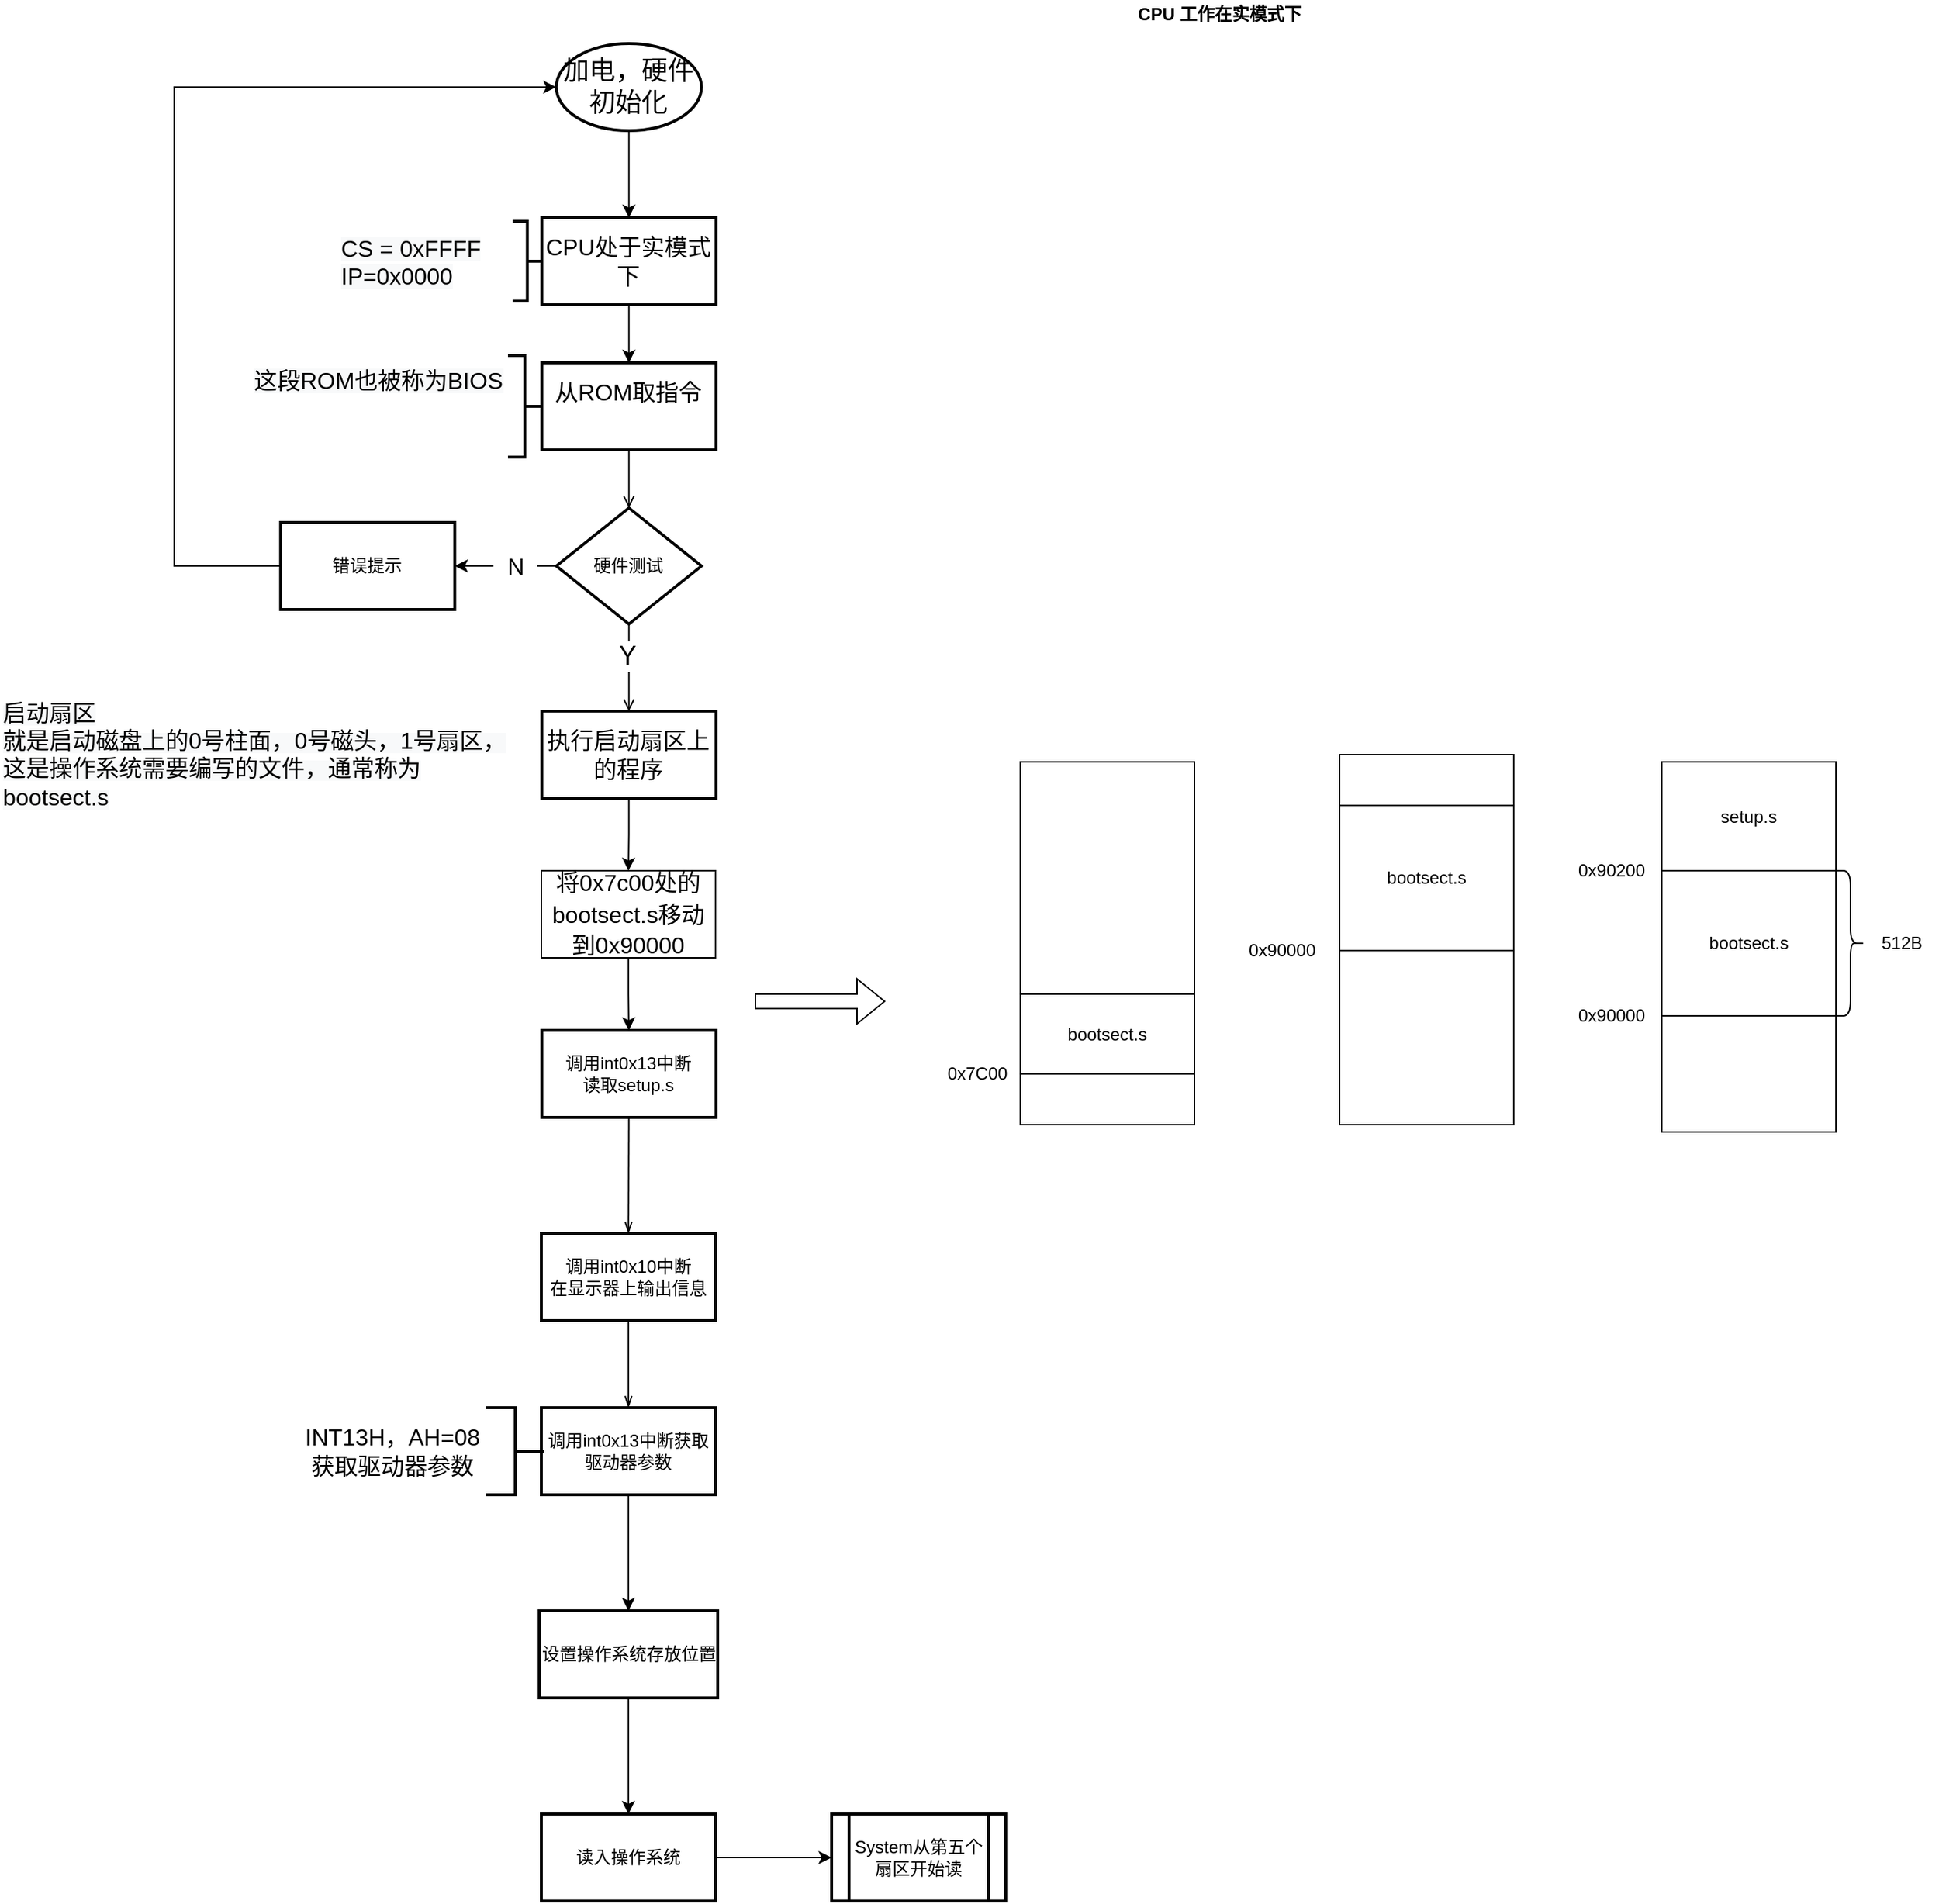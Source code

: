 <mxfile version="16.4.7" type="github" pages="4"><diagram id="Nae1LSHUr1FJfrlPK0ec" name="第一阶段（bootsect）"><mxGraphModel dx="1865" dy="587" grid="1" gridSize="10" guides="1" tooltips="1" connect="1" arrows="0" fold="1" page="1" pageScale="1" pageWidth="827" pageHeight="1169" math="0" shadow="0"><root><mxCell id="LBs2e3SctoEIM3UC_WwZ-0"/><mxCell id="LBs2e3SctoEIM3UC_WwZ-1" parent="LBs2e3SctoEIM3UC_WwZ-0"/><mxCell id="zngIqW9wnQxfL4DinrS--1" value="" style="edgeStyle=orthogonalEdgeStyle;rounded=0;orthogonalLoop=1;jettySize=auto;html=1;" parent="LBs2e3SctoEIM3UC_WwZ-1" source="zngIqW9wnQxfL4DinrS--2" target="zngIqW9wnQxfL4DinrS--4" edge="1"><mxGeometry relative="1" as="geometry"/></mxCell><mxCell id="zngIqW9wnQxfL4DinrS--2" value="&lt;font style=&quot;font-size: 16px&quot;&gt;CPU处于实模式下&lt;/font&gt;" style="whiteSpace=wrap;html=1;strokeWidth=2;" parent="LBs2e3SctoEIM3UC_WwZ-1" vertex="1"><mxGeometry x="143.33" y="200" width="120" height="60" as="geometry"/></mxCell><mxCell id="zngIqW9wnQxfL4DinrS--3" value="" style="edgeStyle=none;rounded=1;orthogonalLoop=1;jettySize=auto;html=1;fontSize=18;endArrow=open;endFill=0;" parent="LBs2e3SctoEIM3UC_WwZ-1" source="zngIqW9wnQxfL4DinrS--4" target="zngIqW9wnQxfL4DinrS--14" edge="1"><mxGeometry relative="1" as="geometry"/></mxCell><mxCell id="zngIqW9wnQxfL4DinrS--4" value="&lt;font style=&quot;font-size: 16px&quot;&gt;从ROM取指令&lt;br&gt;&lt;br&gt;&lt;/font&gt;" style="whiteSpace=wrap;html=1;strokeWidth=2;" parent="LBs2e3SctoEIM3UC_WwZ-1" vertex="1"><mxGeometry x="143.33" y="300" width="120" height="60" as="geometry"/></mxCell><mxCell id="zngIqW9wnQxfL4DinrS--31" value="" style="edgeStyle=orthogonalEdgeStyle;rounded=0;orthogonalLoop=1;jettySize=auto;html=1;fontSize=16;" parent="LBs2e3SctoEIM3UC_WwZ-1" source="zngIqW9wnQxfL4DinrS--6" target="zngIqW9wnQxfL4DinrS--30" edge="1"><mxGeometry relative="1" as="geometry"/></mxCell><mxCell id="zngIqW9wnQxfL4DinrS--6" value="&lt;font style=&quot;font-size: 16px&quot;&gt;执行启动扇区上的程序&lt;/font&gt;" style="whiteSpace=wrap;html=1;strokeWidth=2;" parent="LBs2e3SctoEIM3UC_WwZ-1" vertex="1"><mxGeometry x="143.33" y="540" width="120" height="60" as="geometry"/></mxCell><mxCell id="zngIqW9wnQxfL4DinrS--7" value="&lt;span style=&quot;color: rgb(0 , 0 , 0) ; font-family: &amp;#34;helvetica&amp;#34; ; font-style: normal ; font-weight: 400 ; letter-spacing: normal ; text-align: center ; text-indent: 0px ; text-transform: none ; word-spacing: 0px ; background-color: rgb(248 , 249 , 250) ; display: inline ; float: none&quot;&gt;&lt;font style=&quot;font-size: 16px&quot;&gt;启动扇区&lt;br&gt;就是启动磁盘上的0号柱面，0号磁头，1号扇区，这是操作系统需要编写的文件，通常称为bootsect.s&lt;/font&gt;&lt;/span&gt;" style="text;whiteSpace=wrap;html=1;" parent="LBs2e3SctoEIM3UC_WwZ-1" vertex="1"><mxGeometry x="-230" y="525" width="350" height="90" as="geometry"/></mxCell><mxCell id="zngIqW9wnQxfL4DinrS--8" value="&lt;span style=&quot;color: rgb(0, 0, 0); font-family: helvetica; font-size: 16px; font-style: normal; font-weight: 400; letter-spacing: normal; text-align: center; text-indent: 0px; text-transform: none; word-spacing: 0px; background-color: rgb(248, 249, 250); display: inline; float: none;&quot;&gt;CS = 0xFFFF&lt;/span&gt;&lt;br style=&quot;color: rgb(0, 0, 0); font-family: helvetica; font-size: 16px; font-style: normal; font-weight: 400; letter-spacing: normal; text-align: center; text-indent: 0px; text-transform: none; word-spacing: 0px; background-color: rgb(248, 249, 250);&quot;&gt;&lt;span style=&quot;color: rgb(0, 0, 0); font-family: helvetica; font-size: 16px; font-style: normal; font-weight: 400; letter-spacing: normal; text-align: center; text-indent: 0px; text-transform: none; word-spacing: 0px; background-color: rgb(248, 249, 250); display: inline; float: none;&quot;&gt;IP=0x0000&lt;/span&gt;" style="text;whiteSpace=wrap;html=1;fontSize=16;" parent="LBs2e3SctoEIM3UC_WwZ-1" vertex="1"><mxGeometry x="3.33" y="205" width="120" height="50" as="geometry"/></mxCell><mxCell id="zngIqW9wnQxfL4DinrS--9" value="&lt;span style=&quot;color: rgb(0, 0, 0); font-family: helvetica; font-size: 16px; font-style: normal; font-weight: 400; letter-spacing: normal; text-align: center; text-indent: 0px; text-transform: none; word-spacing: 0px; background-color: rgb(248, 249, 250); display: inline; float: none;&quot;&gt;这段ROM也被称为BIOS&lt;/span&gt;" style="text;whiteSpace=wrap;html=1;fontSize=18;" parent="LBs2e3SctoEIM3UC_WwZ-1" vertex="1"><mxGeometry x="-56.67" y="295.01" width="200" height="40" as="geometry"/></mxCell><mxCell id="zngIqW9wnQxfL4DinrS--10" style="edgeStyle=none;rounded=1;orthogonalLoop=1;jettySize=auto;html=1;fontSize=18;endArrow=open;endFill=0;" parent="LBs2e3SctoEIM3UC_WwZ-1" source="zngIqW9wnQxfL4DinrS--14" target="zngIqW9wnQxfL4DinrS--6" edge="1"><mxGeometry relative="1" as="geometry"/></mxCell><mxCell id="zngIqW9wnQxfL4DinrS--11" value="Y" style="edgeLabel;html=1;align=center;verticalAlign=middle;resizable=0;points=[];fontSize=18;" parent="zngIqW9wnQxfL4DinrS--10" vertex="1" connectable="0"><mxGeometry x="-0.283" y="-2" relative="1" as="geometry"><mxPoint as="offset"/></mxGeometry></mxCell><mxCell id="zngIqW9wnQxfL4DinrS--36" value="" style="edgeStyle=orthogonalEdgeStyle;rounded=0;orthogonalLoop=1;jettySize=auto;html=1;fontSize=16;startArrow=none;" parent="LBs2e3SctoEIM3UC_WwZ-1" source="zngIqW9wnQxfL4DinrS--38" target="zngIqW9wnQxfL4DinrS--34" edge="1"><mxGeometry relative="1" as="geometry"><Array as="points"><mxPoint x="130" y="440"/></Array></mxGeometry></mxCell><mxCell id="zngIqW9wnQxfL4DinrS--14" value="硬件测试" style="rhombus;whiteSpace=wrap;html=1;strokeWidth=2;" parent="LBs2e3SctoEIM3UC_WwZ-1" vertex="1"><mxGeometry x="153.33" y="400" width="100" height="80" as="geometry"/></mxCell><mxCell id="zngIqW9wnQxfL4DinrS--16" value="" style="strokeWidth=2;html=1;shape=mxgraph.flowchart.annotation_2;align=left;labelPosition=right;pointerEvents=1;fontSize=18;rotation=-180;" parent="LBs2e3SctoEIM3UC_WwZ-1" vertex="1"><mxGeometry x="123.33" y="202.5" width="20" height="55" as="geometry"/></mxCell><mxCell id="zngIqW9wnQxfL4DinrS--17" value="" style="strokeWidth=2;html=1;shape=mxgraph.flowchart.annotation_2;align=left;labelPosition=right;pointerEvents=1;fontSize=18;rotation=-180;" parent="LBs2e3SctoEIM3UC_WwZ-1" vertex="1"><mxGeometry x="120" y="295.01" width="23.33" height="69.99" as="geometry"/></mxCell><mxCell id="zngIqW9wnQxfL4DinrS--19" value="" style="edgeStyle=orthogonalEdgeStyle;curved=1;rounded=1;orthogonalLoop=1;jettySize=auto;html=1;fontSize=18;endArrow=openThin;endFill=0;" parent="LBs2e3SctoEIM3UC_WwZ-1" source="zngIqW9wnQxfL4DinrS--20" target="zngIqW9wnQxfL4DinrS--27" edge="1"><mxGeometry relative="1" as="geometry"/></mxCell><mxCell id="zngIqW9wnQxfL4DinrS--20" value="调用int0x13中断&lt;br&gt;读取setup.s" style="whiteSpace=wrap;html=1;strokeWidth=2;" parent="LBs2e3SctoEIM3UC_WwZ-1" vertex="1"><mxGeometry x="143.33" y="760" width="120" height="60" as="geometry"/></mxCell><mxCell id="zngIqW9wnQxfL4DinrS--46" value="" style="edgeStyle=orthogonalEdgeStyle;rounded=0;orthogonalLoop=1;jettySize=auto;html=1;fontSize=16;" parent="LBs2e3SctoEIM3UC_WwZ-1" source="zngIqW9wnQxfL4DinrS--22" target="zngIqW9wnQxfL4DinrS--45" edge="1"><mxGeometry relative="1" as="geometry"/></mxCell><mxCell id="zngIqW9wnQxfL4DinrS--22" value="调用int0x13中断获取驱动器参数" style="whiteSpace=wrap;html=1;strokeWidth=2;" parent="LBs2e3SctoEIM3UC_WwZ-1" vertex="1"><mxGeometry x="143.0" y="1020" width="120" height="60" as="geometry"/></mxCell><mxCell id="zngIqW9wnQxfL4DinrS--26" value="" style="edgeStyle=orthogonalEdgeStyle;curved=1;rounded=1;orthogonalLoop=1;jettySize=auto;html=1;fontSize=18;endArrow=openThin;endFill=0;" parent="LBs2e3SctoEIM3UC_WwZ-1" source="zngIqW9wnQxfL4DinrS--27" target="zngIqW9wnQxfL4DinrS--22" edge="1"><mxGeometry relative="1" as="geometry"/></mxCell><mxCell id="zngIqW9wnQxfL4DinrS--27" value="调用int0x10中断&lt;br&gt;在显示器上输出信息" style="whiteSpace=wrap;html=1;strokeWidth=2;" parent="LBs2e3SctoEIM3UC_WwZ-1" vertex="1"><mxGeometry x="143.0" y="900" width="120" height="60" as="geometry"/></mxCell><mxCell id="zngIqW9wnQxfL4DinrS--29" value="" style="edgeStyle=orthogonalEdgeStyle;rounded=0;orthogonalLoop=1;jettySize=auto;html=1;fontSize=18;exitX=0.5;exitY=1;exitDx=0;exitDy=0;exitPerimeter=0;" parent="LBs2e3SctoEIM3UC_WwZ-1" source="zngIqW9wnQxfL4DinrS--33" target="zngIqW9wnQxfL4DinrS--2" edge="1"><mxGeometry relative="1" as="geometry"><mxPoint x="203" y="150" as="sourcePoint"/></mxGeometry></mxCell><mxCell id="zngIqW9wnQxfL4DinrS--32" value="" style="edgeStyle=orthogonalEdgeStyle;rounded=0;orthogonalLoop=1;jettySize=auto;html=1;fontSize=16;" parent="LBs2e3SctoEIM3UC_WwZ-1" source="zngIqW9wnQxfL4DinrS--30" target="zngIqW9wnQxfL4DinrS--20" edge="1"><mxGeometry relative="1" as="geometry"/></mxCell><mxCell id="zngIqW9wnQxfL4DinrS--30" value="&lt;font style=&quot;font-size: 16px&quot;&gt;将0x7c00处的bootsect.s移动到0x90000&lt;/font&gt;" style="rounded=0;whiteSpace=wrap;html=1;labelBackgroundColor=none;fontSize=18;fillColor=none;" parent="LBs2e3SctoEIM3UC_WwZ-1" vertex="1"><mxGeometry x="143" y="650" width="120" height="60" as="geometry"/></mxCell><mxCell id="zngIqW9wnQxfL4DinrS--33" value="&lt;span style=&quot;font-size: 18px&quot;&gt;加电，硬件初始化&lt;/span&gt;" style="strokeWidth=2;html=1;shape=mxgraph.flowchart.start_1;whiteSpace=wrap;labelBackgroundColor=none;fontSize=16;fillColor=none;" parent="LBs2e3SctoEIM3UC_WwZ-1" vertex="1"><mxGeometry x="153.33" y="80" width="100" height="60" as="geometry"/></mxCell><mxCell id="zngIqW9wnQxfL4DinrS--40" style="edgeStyle=orthogonalEdgeStyle;rounded=0;orthogonalLoop=1;jettySize=auto;html=1;entryX=0;entryY=0.5;entryDx=0;entryDy=0;entryPerimeter=0;fontSize=16;" parent="LBs2e3SctoEIM3UC_WwZ-1" source="zngIqW9wnQxfL4DinrS--34" target="zngIqW9wnQxfL4DinrS--33" edge="1"><mxGeometry relative="1" as="geometry"><Array as="points"><mxPoint x="-110" y="440"/><mxPoint x="-110" y="110"/></Array></mxGeometry></mxCell><mxCell id="zngIqW9wnQxfL4DinrS--34" value="&lt;span&gt;错误提示&lt;/span&gt;" style="whiteSpace=wrap;html=1;strokeWidth=2;" parent="LBs2e3SctoEIM3UC_WwZ-1" vertex="1"><mxGeometry x="-36.67" y="410" width="120" height="60" as="geometry"/></mxCell><mxCell id="zngIqW9wnQxfL4DinrS--38" value="N" style="text;html=1;resizable=0;autosize=1;align=center;verticalAlign=middle;points=[];fillColor=none;strokeColor=none;rounded=0;labelBackgroundColor=none;fontSize=16;" parent="LBs2e3SctoEIM3UC_WwZ-1" vertex="1"><mxGeometry x="110" y="430" width="30" height="20" as="geometry"/></mxCell><mxCell id="zngIqW9wnQxfL4DinrS--39" value="" style="edgeStyle=orthogonalEdgeStyle;rounded=0;orthogonalLoop=1;jettySize=auto;html=1;fontSize=16;endArrow=none;" parent="LBs2e3SctoEIM3UC_WwZ-1" source="zngIqW9wnQxfL4DinrS--14" target="zngIqW9wnQxfL4DinrS--38" edge="1"><mxGeometry relative="1" as="geometry"><mxPoint x="153.33" y="440" as="sourcePoint"/><mxPoint x="83.33" y="440" as="targetPoint"/><Array as="points"><mxPoint x="130" y="440"/></Array></mxGeometry></mxCell><mxCell id="zngIqW9wnQxfL4DinrS--41" value="" style="strokeWidth=2;html=1;shape=mxgraph.flowchart.annotation_2;align=left;labelPosition=right;pointerEvents=1;labelBackgroundColor=none;fontSize=16;fillColor=none;flipH=1;" parent="LBs2e3SctoEIM3UC_WwZ-1" vertex="1"><mxGeometry x="105" y="1020" width="40" height="60" as="geometry"/></mxCell><mxCell id="zngIqW9wnQxfL4DinrS--42" value="INT13H，AH=08&lt;br&gt;获取驱动器参数" style="text;html=1;align=center;verticalAlign=middle;resizable=0;points=[];autosize=1;strokeColor=none;fillColor=none;fontSize=16;" parent="LBs2e3SctoEIM3UC_WwZ-1" vertex="1"><mxGeometry x="-30" y="1030" width="140" height="40" as="geometry"/></mxCell><mxCell id="zngIqW9wnQxfL4DinrS--48" value="" style="edgeStyle=orthogonalEdgeStyle;rounded=0;orthogonalLoop=1;jettySize=auto;html=1;fontSize=16;" parent="LBs2e3SctoEIM3UC_WwZ-1" source="zngIqW9wnQxfL4DinrS--45" target="zngIqW9wnQxfL4DinrS--47" edge="1"><mxGeometry relative="1" as="geometry"/></mxCell><mxCell id="zngIqW9wnQxfL4DinrS--45" value="设置操作系统存放位置" style="whiteSpace=wrap;html=1;strokeWidth=2;" parent="LBs2e3SctoEIM3UC_WwZ-1" vertex="1"><mxGeometry x="141.5" y="1160" width="123" height="60" as="geometry"/></mxCell><mxCell id="CoMjhx5sVCboB1GijzN--3" value="" style="edgeStyle=orthogonalEdgeStyle;rounded=0;orthogonalLoop=1;jettySize=auto;html=1;" parent="LBs2e3SctoEIM3UC_WwZ-1" source="zngIqW9wnQxfL4DinrS--47" target="CoMjhx5sVCboB1GijzN--2" edge="1"><mxGeometry relative="1" as="geometry"/></mxCell><mxCell id="zngIqW9wnQxfL4DinrS--47" value="读入操作系统" style="whiteSpace=wrap;html=1;strokeWidth=2;" parent="LBs2e3SctoEIM3UC_WwZ-1" vertex="1"><mxGeometry x="143" y="1300" width="120" height="60" as="geometry"/></mxCell><mxCell id="CoMjhx5sVCboB1GijzN--2" value="System从第五个扇区开始读" style="shape=process;whiteSpace=wrap;html=1;backgroundOutline=1;strokeWidth=2;" parent="LBs2e3SctoEIM3UC_WwZ-1" vertex="1"><mxGeometry x="343" y="1300" width="120" height="60" as="geometry"/></mxCell><mxCell id="z3LnRBw-1dap2yql83zU-0" value="&lt;b&gt;CPU 工作在实模式下&lt;/b&gt;" style="text;html=1;align=center;verticalAlign=middle;resizable=0;points=[];autosize=1;strokeColor=none;fillColor=none;" parent="LBs2e3SctoEIM3UC_WwZ-1" vertex="1"><mxGeometry x="540" y="50" width="140" height="20" as="geometry"/></mxCell><mxCell id="z3LnRBw-1dap2yql83zU-1" value="bootsect.s" style="rounded=0;whiteSpace=wrap;html=1;" parent="LBs2e3SctoEIM3UC_WwZ-1" vertex="1"><mxGeometry x="473" y="735" width="120" height="55" as="geometry"/></mxCell><mxCell id="z3LnRBw-1dap2yql83zU-2" value="" style="rounded=0;whiteSpace=wrap;html=1;" parent="LBs2e3SctoEIM3UC_WwZ-1" vertex="1"><mxGeometry x="473" y="575" width="120" height="160" as="geometry"/></mxCell><mxCell id="z3LnRBw-1dap2yql83zU-3" value="" style="rounded=0;whiteSpace=wrap;html=1;" parent="LBs2e3SctoEIM3UC_WwZ-1" vertex="1"><mxGeometry x="473" y="790" width="120" height="35" as="geometry"/></mxCell><mxCell id="z3LnRBw-1dap2yql83zU-7" value="bootsect.s" style="rounded=0;whiteSpace=wrap;html=1;" parent="LBs2e3SctoEIM3UC_WwZ-1" vertex="1"><mxGeometry x="693" y="605" width="120" height="100" as="geometry"/></mxCell><mxCell id="z3LnRBw-1dap2yql83zU-8" value="" style="rounded=0;whiteSpace=wrap;html=1;" parent="LBs2e3SctoEIM3UC_WwZ-1" vertex="1"><mxGeometry x="693" y="705" width="120" height="120" as="geometry"/></mxCell><mxCell id="z3LnRBw-1dap2yql83zU-9" value="" style="rounded=0;whiteSpace=wrap;html=1;" parent="LBs2e3SctoEIM3UC_WwZ-1" vertex="1"><mxGeometry x="693" y="570" width="120" height="35" as="geometry"/></mxCell><mxCell id="z3LnRBw-1dap2yql83zU-10" value="0x7C00" style="text;html=1;align=center;verticalAlign=middle;resizable=0;points=[];autosize=1;strokeColor=none;fillColor=none;" parent="LBs2e3SctoEIM3UC_WwZ-1" vertex="1"><mxGeometry x="413" y="780" width="60" height="20" as="geometry"/></mxCell><mxCell id="z3LnRBw-1dap2yql83zU-11" value="0x90000" style="text;html=1;align=center;verticalAlign=middle;resizable=0;points=[];autosize=1;strokeColor=none;fillColor=none;" parent="LBs2e3SctoEIM3UC_WwZ-1" vertex="1"><mxGeometry x="618" y="695" width="70" height="20" as="geometry"/></mxCell><mxCell id="z3LnRBw-1dap2yql83zU-12" value="" style="shape=flexArrow;endArrow=classic;html=1;rounded=0;" parent="LBs2e3SctoEIM3UC_WwZ-1" edge="1"><mxGeometry width="50" height="50" relative="1" as="geometry"><mxPoint x="290" y="740" as="sourcePoint"/><mxPoint x="380" y="740" as="targetPoint"/></mxGeometry></mxCell><mxCell id="z3LnRBw-1dap2yql83zU-13" value="bootsect.s" style="rounded=0;whiteSpace=wrap;html=1;" parent="LBs2e3SctoEIM3UC_WwZ-1" vertex="1"><mxGeometry x="915" y="650" width="120" height="100" as="geometry"/></mxCell><mxCell id="z3LnRBw-1dap2yql83zU-14" value="" style="rounded=0;whiteSpace=wrap;html=1;" parent="LBs2e3SctoEIM3UC_WwZ-1" vertex="1"><mxGeometry x="915" y="750" width="120" height="80" as="geometry"/></mxCell><mxCell id="z3LnRBw-1dap2yql83zU-15" value="setup.s" style="rounded=0;whiteSpace=wrap;html=1;" parent="LBs2e3SctoEIM3UC_WwZ-1" vertex="1"><mxGeometry x="915" y="575" width="120" height="75" as="geometry"/></mxCell><mxCell id="z3LnRBw-1dap2yql83zU-16" value="0x90000" style="text;html=1;align=center;verticalAlign=middle;resizable=0;points=[];autosize=1;strokeColor=none;fillColor=none;" parent="LBs2e3SctoEIM3UC_WwZ-1" vertex="1"><mxGeometry x="845" y="740" width="70" height="20" as="geometry"/></mxCell><mxCell id="z3LnRBw-1dap2yql83zU-17" value="0x90200" style="text;html=1;align=center;verticalAlign=middle;resizable=0;points=[];autosize=1;strokeColor=none;fillColor=none;" parent="LBs2e3SctoEIM3UC_WwZ-1" vertex="1"><mxGeometry x="845" y="640" width="70" height="20" as="geometry"/></mxCell><mxCell id="z3LnRBw-1dap2yql83zU-18" value="" style="shape=curlyBracket;whiteSpace=wrap;html=1;rounded=1;flipH=1;" parent="LBs2e3SctoEIM3UC_WwZ-1" vertex="1"><mxGeometry x="1035" y="650" width="20" height="100" as="geometry"/></mxCell><mxCell id="z3LnRBw-1dap2yql83zU-19" value="512B" style="text;html=1;align=center;verticalAlign=middle;resizable=0;points=[];autosize=1;strokeColor=none;fillColor=none;" parent="LBs2e3SctoEIM3UC_WwZ-1" vertex="1"><mxGeometry x="1055" y="690" width="50" height="20" as="geometry"/></mxCell></root></mxGraphModel></diagram><diagram id="Fo6EaLvufws4-xSd_uXV" name="第二阶段(setup)"><mxGraphModel dx="1038" dy="664" grid="1" gridSize="10" guides="1" tooltips="1" connect="1" arrows="1" fold="1" page="1" pageScale="1" pageWidth="827" pageHeight="1169" math="0" shadow="0">&#xa;      <root>&#xa;        <mxCell id="2vNfbjM659_gJXo-gY0f-0"/>&#xa;        <mxCell id="2vNfbjM659_gJXo-gY0f-1" parent="2vNfbjM659_gJXo-gY0f-0"/>&#xa;        <mxCell id="rqyoHsGD5SypRLYW3zVm-4" value="" style="edgeStyle=orthogonalEdgeStyle;rounded=0;orthogonalLoop=1;jettySize=auto;html=1;" edge="1" parent="2vNfbjM659_gJXo-gY0f-1" source="rqyoHsGD5SypRLYW3zVm-1" target="rqyoHsGD5SypRLYW3zVm-3">&#xa;          <mxGeometry relative="1" as="geometry"/>&#xa;        </mxCell>&#xa;        <mxCell id="rqyoHsGD5SypRLYW3zVm-1" value="开始执行setup" style="ellipse;whiteSpace=wrap;html=1;" vertex="1" parent="2vNfbjM659_gJXo-gY0f-1">&#xa;          <mxGeometry x="420" y="10" width="120" height="60" as="geometry"/>&#xa;        </mxCell>&#xa;        <mxCell id="rqyoHsGD5SypRLYW3zVm-2" value="setup.s 主要做两件事情&lt;br&gt;1. 准备初始化参数&lt;br&gt;2. 进入保护模式" style="text;html=1;align=center;verticalAlign=middle;resizable=0;points=[];autosize=1;strokeColor=none;fillColor=none;" vertex="1" parent="2vNfbjM659_gJXo-gY0f-1">&#xa;          <mxGeometry x="100" y="170" width="150" height="50" as="geometry"/>&#xa;        </mxCell>&#xa;        <mxCell id="rqyoHsGD5SypRLYW3zVm-6" value="" style="edgeStyle=orthogonalEdgeStyle;rounded=0;orthogonalLoop=1;jettySize=auto;html=1;" edge="1" parent="2vNfbjM659_gJXo-gY0f-1" source="rqyoHsGD5SypRLYW3zVm-3" target="rqyoHsGD5SypRLYW3zVm-5">&#xa;          <mxGeometry relative="1" as="geometry"/>&#xa;        </mxCell>&#xa;        <mxCell id="rqyoHsGD5SypRLYW3zVm-3" value="获取硬件参数" style="whiteSpace=wrap;html=1;" vertex="1" parent="2vNfbjM659_gJXo-gY0f-1">&#xa;          <mxGeometry x="420" y="150" width="120" height="60" as="geometry"/>&#xa;        </mxCell>&#xa;        <mxCell id="rqyoHsGD5SypRLYW3zVm-8" value="" style="edgeStyle=orthogonalEdgeStyle;rounded=0;orthogonalLoop=1;jettySize=auto;html=1;" edge="1" parent="2vNfbjM659_gJXo-gY0f-1" source="rqyoHsGD5SypRLYW3zVm-5" target="rqyoHsGD5SypRLYW3zVm-7">&#xa;          <mxGeometry relative="1" as="geometry"/>&#xa;        </mxCell>&#xa;        <mxCell id="rqyoHsGD5SypRLYW3zVm-12" value="" style="edgeStyle=orthogonalEdgeStyle;rounded=0;orthogonalLoop=1;jettySize=auto;html=1;" edge="1" parent="2vNfbjM659_gJXo-gY0f-1" source="rqyoHsGD5SypRLYW3zVm-5" target="rqyoHsGD5SypRLYW3zVm-11">&#xa;          <mxGeometry relative="1" as="geometry"/>&#xa;        </mxCell>&#xa;        <mxCell id="rqyoHsGD5SypRLYW3zVm-5" value="启动保护模式" style="whiteSpace=wrap;html=1;" vertex="1" parent="2vNfbjM659_gJXo-gY0f-1">&#xa;          <mxGeometry x="420" y="290" width="120" height="60" as="geometry"/>&#xa;        </mxCell>&#xa;        <mxCell id="rqyoHsGD5SypRLYW3zVm-7" value="创建并设置GDT表" style="whiteSpace=wrap;html=1;" vertex="1" parent="2vNfbjM659_gJXo-gY0f-1">&#xa;          <mxGeometry x="420" y="430" width="120" height="60" as="geometry"/>&#xa;        </mxCell>&#xa;        <mxCell id="rqyoHsGD5SypRLYW3zVm-11" value="连通地址线" style="shape=process;whiteSpace=wrap;html=1;backgroundOutline=1;" vertex="1" parent="2vNfbjM659_gJXo-gY0f-1">&#xa;          <mxGeometry x="620" y="290" width="120" height="60" as="geometry"/>&#xa;        </mxCell>&#xa;      </root>&#xa;    </mxGraphModel></diagram><diagram id="43wJKdjolRWNWbuQq4FY" name="第三阶段（head.s)"><mxGraphModel dx="1038" dy="664" grid="1" gridSize="10" guides="1" tooltips="1" connect="1" arrows="1" fold="1" page="1" pageScale="1" pageWidth="827" pageHeight="1169" math="0" shadow="0">&#xa;      <root>&#xa;        <mxCell id="g8H59WklJU35EeP5FVPb-0"/>&#xa;        <mxCell id="g8H59WklJU35EeP5FVPb-1" parent="g8H59WklJU35EeP5FVPb-0"/>&#xa;        <mxCell id="g8H59WklJU35EeP5FVPb-4" value="" style="edgeStyle=orthogonalEdgeStyle;rounded=0;orthogonalLoop=1;jettySize=auto;html=1;" edge="1" parent="g8H59WklJU35EeP5FVPb-1" source="g8H59WklJU35EeP5FVPb-2" target="g8H59WklJU35EeP5FVPb-3">&#xa;          <mxGeometry relative="1" as="geometry"/>&#xa;        </mxCell>&#xa;        <mxCell id="g8H59WklJU35EeP5FVPb-2" value="执行head.s" style="ellipse;whiteSpace=wrap;html=1;" vertex="1" parent="g8H59WklJU35EeP5FVPb-1">&#xa;          <mxGeometry x="310" y="80" width="120" height="60" as="geometry"/>&#xa;        </mxCell>&#xa;        <mxCell id="g8H59WklJU35EeP5FVPb-6" value="" style="edgeStyle=orthogonalEdgeStyle;rounded=0;orthogonalLoop=1;jettySize=auto;html=1;" edge="1" parent="g8H59WklJU35EeP5FVPb-1" source="g8H59WklJU35EeP5FVPb-3" target="g8H59WklJU35EeP5FVPb-5">&#xa;          <mxGeometry relative="1" as="geometry"/>&#xa;        </mxCell>&#xa;        <mxCell id="g8H59WklJU35EeP5FVPb-3" value="重新设置GDT表和IDT表" style="whiteSpace=wrap;html=1;" vertex="1" parent="g8H59WklJU35EeP5FVPb-1">&#xa;          <mxGeometry x="310" y="220" width="120" height="60" as="geometry"/>&#xa;        </mxCell>&#xa;        <mxCell id="g8H59WklJU35EeP5FVPb-8" value="" style="edgeStyle=orthogonalEdgeStyle;rounded=0;orthogonalLoop=1;jettySize=auto;html=1;" edge="1" parent="g8H59WklJU35EeP5FVPb-1" source="g8H59WklJU35EeP5FVPb-5" target="g8H59WklJU35EeP5FVPb-7">&#xa;          <mxGeometry relative="1" as="geometry"/>&#xa;        </mxCell>&#xa;        <mxCell id="g8H59WklJU35EeP5FVPb-5" value="设置页表" style="whiteSpace=wrap;html=1;" vertex="1" parent="g8H59WklJU35EeP5FVPb-1">&#xa;          <mxGeometry x="310" y="360" width="120" height="60" as="geometry"/>&#xa;        </mxCell>&#xa;        <mxCell id="g8H59WklJU35EeP5FVPb-7" value="完成到C语言的跳转" style="whiteSpace=wrap;html=1;" vertex="1" parent="g8H59WklJU35EeP5FVPb-1">&#xa;          <mxGeometry x="310" y="500" width="120" height="60" as="geometry"/>&#xa;        </mxCell>&#xa;      </root>&#xa;    </mxGraphModel></diagram><diagram id="z-lGatcw0i8I9VqH5bb6" name="第四阶段（main.c)"><mxGraphModel dx="1038" dy="664" grid="1" gridSize="10" guides="1" tooltips="1" connect="1" arrows="1" fold="1" page="1" pageScale="1" pageWidth="827" pageHeight="1169" math="0" shadow="0">&#xa;      <root>&#xa;        <mxCell id="FC2NOzwPCRtOXNMjSEoY-0"/>&#xa;        <mxCell id="FC2NOzwPCRtOXNMjSEoY-1" parent="FC2NOzwPCRtOXNMjSEoY-0"/>&#xa;        <mxCell id="FC2NOzwPCRtOXNMjSEoY-4" value="" style="edgeStyle=orthogonalEdgeStyle;rounded=0;orthogonalLoop=1;jettySize=auto;html=1;" edge="1" parent="FC2NOzwPCRtOXNMjSEoY-1" source="FC2NOzwPCRtOXNMjSEoY-2" target="FC2NOzwPCRtOXNMjSEoY-3">&#xa;          <mxGeometry relative="1" as="geometry"/>&#xa;        </mxCell>&#xa;        <mxCell id="FC2NOzwPCRtOXNMjSEoY-2" value="main.c" style="ellipse;whiteSpace=wrap;html=1;" vertex="1" parent="FC2NOzwPCRtOXNMjSEoY-1">&#xa;          <mxGeometry x="380" y="60" width="120" height="60" as="geometry"/>&#xa;        </mxCell>&#xa;        <mxCell id="FC2NOzwPCRtOXNMjSEoY-6" value="" style="edgeStyle=orthogonalEdgeStyle;rounded=0;orthogonalLoop=1;jettySize=auto;html=1;" edge="1" parent="FC2NOzwPCRtOXNMjSEoY-1" source="FC2NOzwPCRtOXNMjSEoY-3" target="FC2NOzwPCRtOXNMjSEoY-5">&#xa;          <mxGeometry relative="1" as="geometry"/>&#xa;        </mxCell>&#xa;        <mxCell id="FC2NOzwPCRtOXNMjSEoY-3" value="硬件管理初始化" style="whiteSpace=wrap;html=1;" vertex="1" parent="FC2NOzwPCRtOXNMjSEoY-1">&#xa;          <mxGeometry x="380" y="200" width="120" height="60" as="geometry"/>&#xa;        </mxCell>&#xa;        <mxCell id="FC2NOzwPCRtOXNMjSEoY-5" value="运行操作系统" style="whiteSpace=wrap;html=1;" vertex="1" parent="FC2NOzwPCRtOXNMjSEoY-1">&#xa;          <mxGeometry x="380" y="340" width="120" height="60" as="geometry"/>&#xa;        </mxCell>&#xa;      </root>&#xa;    </mxGraphModel></diagram></mxfile>